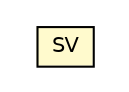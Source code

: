 #!/usr/local/bin/dot
#
# Class diagram 
# Generated by UMLGraph version R5_6 (http://www.umlgraph.org/)
#

digraph G {
	edge [fontname="Helvetica",fontsize=10,labelfontname="Helvetica",labelfontsize=10];
	node [fontname="Helvetica",fontsize=10,shape=plaintext];
	nodesep=0.25;
	ranksep=0.5;
	// eu.itesla_project.iidm.network.util.SV
	c6884 [label=<<table title="eu.itesla_project.iidm.network.util.SV" border="0" cellborder="1" cellspacing="0" cellpadding="2" port="p" bgcolor="lemonChiffon" href="./SV.html">
		<tr><td><table border="0" cellspacing="0" cellpadding="1">
<tr><td align="center" balign="center"> SV </td></tr>
		</table></td></tr>
		</table>>, URL="./SV.html", fontname="Helvetica", fontcolor="black", fontsize=10.0];
}

